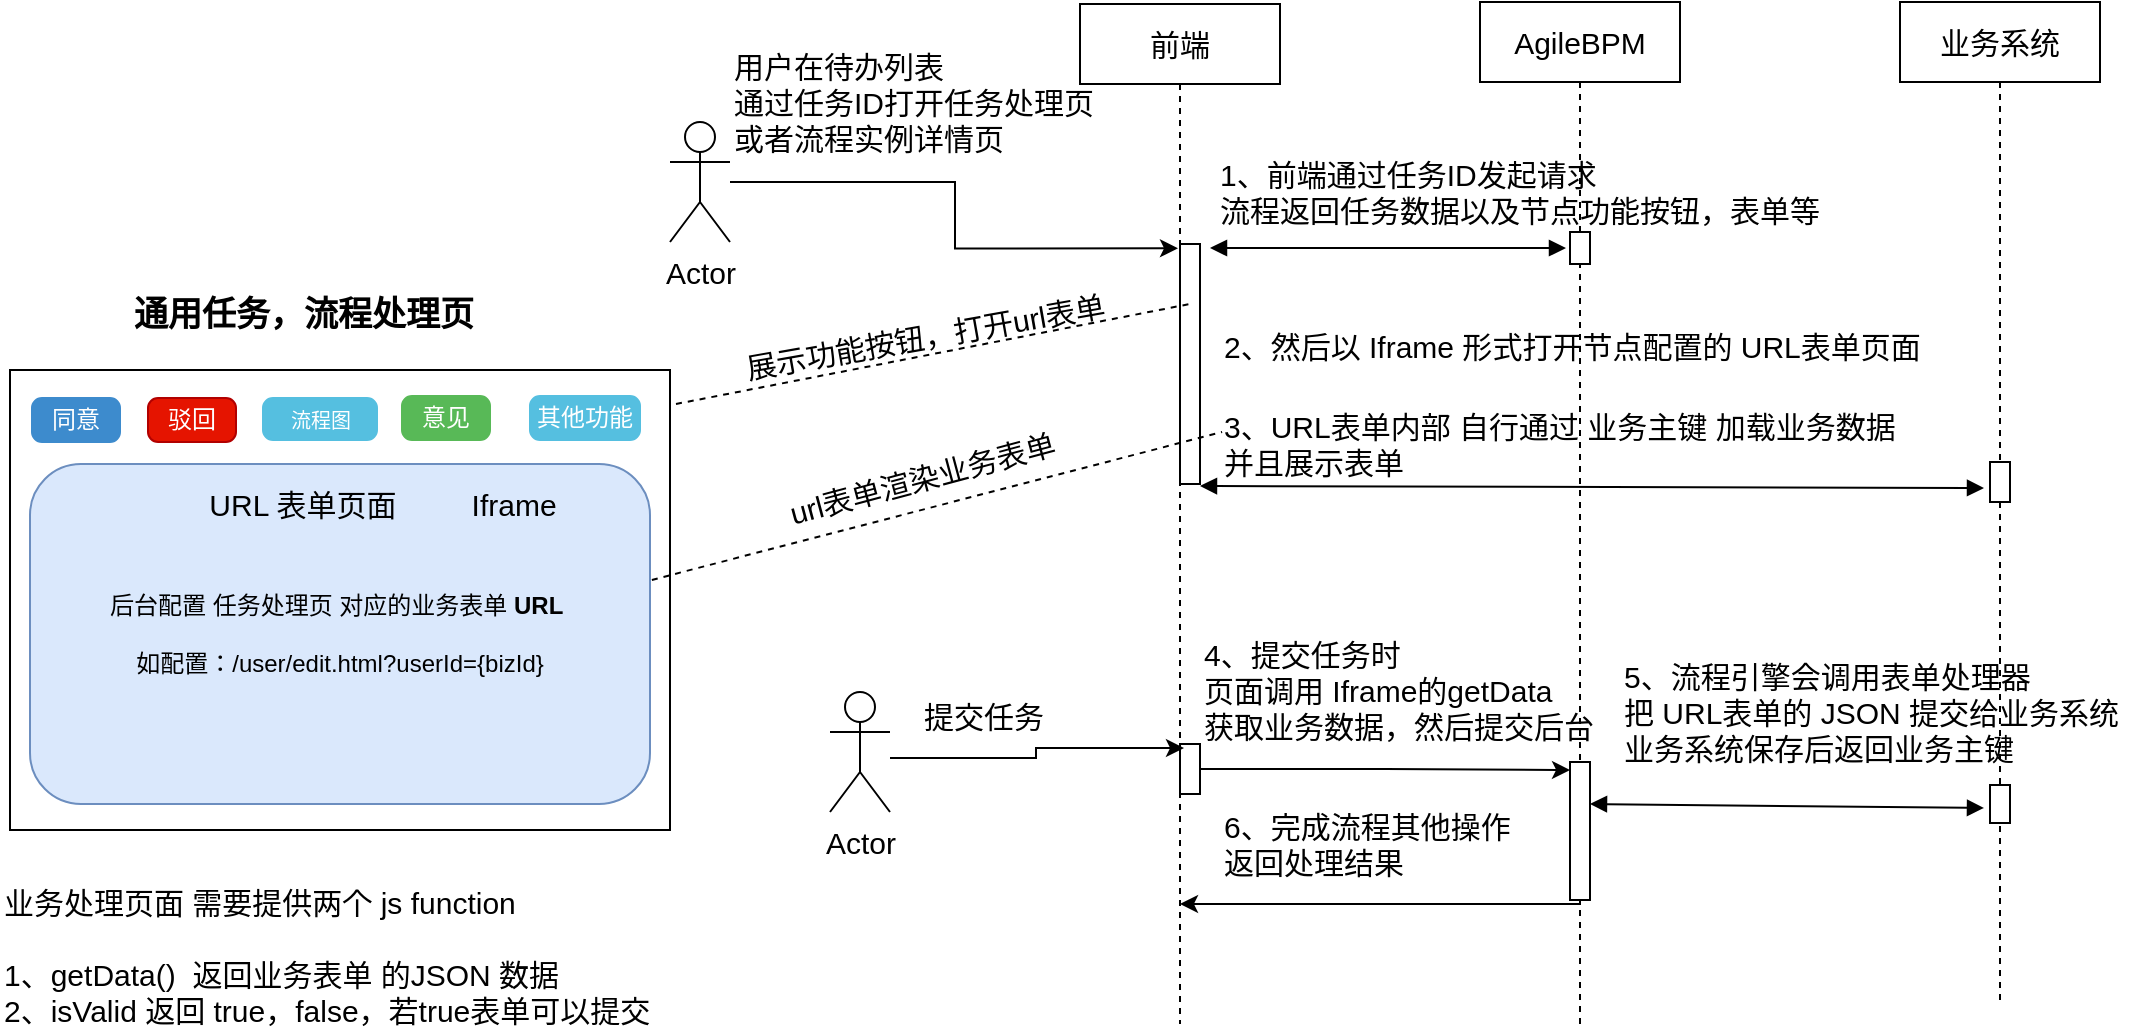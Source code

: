<mxfile version="11.0.7" type="github"><diagram name="Page-1" id="e7e014a7-5840-1c2e-5031-d8a46d1fe8dd"><mxGraphModel dx="1269" dy="705" grid="1" gridSize="10" guides="1" tooltips="1" connect="1" arrows="1" fold="1" page="1" pageScale="1" pageWidth="1169" pageHeight="826" background="#ffffff" math="0" shadow="0"><root><mxCell id="0"/><mxCell id="1" parent="0"/><mxCell id="DzRoKbdPC8WEKwd6Y2fY-72" value="1、前端通过任务ID发起请求&lt;br&gt;流程返回任务数据以及节点功能按钮，表单等" style="text;html=1;resizable=0;points=[];autosize=1;align=left;verticalAlign=top;spacingTop=-4;fontSize=15;" vertex="1" parent="1"><mxGeometry x="642.5" y="194" width="320" height="40" as="geometry"/></mxCell><mxCell id="DzRoKbdPC8WEKwd6Y2fY-42" value="" style="rounded=0;whiteSpace=wrap;html=1;" vertex="1" parent="1"><mxGeometry x="40" y="303" width="330" height="230" as="geometry"/></mxCell><mxCell id="DzRoKbdPC8WEKwd6Y2fY-43" value="&lt;b&gt;&lt;font style=&quot;font-size: 17px&quot;&gt;通用任务，流程处理页&lt;/font&gt;&lt;/b&gt;" style="text;html=1;resizable=0;points=[];autosize=1;align=left;verticalAlign=top;spacingTop=-4;" vertex="1" parent="1"><mxGeometry x="100" y="263" width="190" height="20" as="geometry"/></mxCell><mxCell id="DzRoKbdPC8WEKwd6Y2fY-45" value="后台配置 任务处理页 对应的业务表单&lt;b&gt; URL&amp;nbsp;&lt;/b&gt;&lt;br&gt;&lt;br&gt;如配置：/user/edit.html?userId={bizId}" style="rounded=1;whiteSpace=wrap;html=1;fillColor=#dae8fc;strokeColor=#6c8ebf;" vertex="1" parent="1"><mxGeometry x="50" y="350" width="310" height="170" as="geometry"/></mxCell><mxCell id="DzRoKbdPC8WEKwd6Y2fY-52" value="业务处理页面 需要提供两个 js function&lt;br style=&quot;font-size: 15px;&quot;&gt;&lt;br style=&quot;font-size: 15px;&quot;&gt;1、getData()&amp;nbsp; 返回业务表单 的JSON 数据&lt;br style=&quot;font-size: 15px;&quot;&gt;2、isValid 返回 true，false，若true表单可以提交" style="text;html=1;resizable=0;points=[];autosize=1;align=left;verticalAlign=middle;spacingTop=-4;fontSize=15;" vertex="1" parent="1"><mxGeometry x="35" y="568" width="270" height="60" as="geometry"/></mxCell><mxCell id="DzRoKbdPC8WEKwd6Y2fY-61" value="" style="group" vertex="1" connectable="0" parent="1"><mxGeometry x="51" y="315" width="304" height="24" as="geometry"/></mxCell><mxCell id="DzRoKbdPC8WEKwd6Y2fY-54" value="其他功能" style="html=1;shadow=0;dashed=0;shape=mxgraph.bootstrap.rrect;rSize=5;fillColor=#55BFE0;align=center;strokeColor=#55BFE0;fontColor=#ffffff;fontSize=12;whiteSpace=wrap;" vertex="1" parent="DzRoKbdPC8WEKwd6Y2fY-61"><mxGeometry x="249" y="1" width="55" height="22" as="geometry"/></mxCell><mxCell id="DzRoKbdPC8WEKwd6Y2fY-56" value="驳回" style="html=1;shadow=0;dashed=0;shape=mxgraph.bootstrap.rrect;rSize=5;fillColor=#e51400;align=center;strokeColor=#B20000;fontColor=#ffffff;fontSize=12;whiteSpace=wrap;" vertex="1" parent="DzRoKbdPC8WEKwd6Y2fY-61"><mxGeometry x="58" y="2" width="44" height="22" as="geometry"/></mxCell><mxCell id="DzRoKbdPC8WEKwd6Y2fY-57" value="意见" style="html=1;shadow=0;dashed=0;shape=mxgraph.bootstrap.rrect;rSize=5;fillColor=#58B957;align=center;strokeColor=#58B957;fontColor=#ffffff;fontSize=12;whiteSpace=wrap;" vertex="1" parent="DzRoKbdPC8WEKwd6Y2fY-61"><mxGeometry x="185" y="1" width="44" height="22" as="geometry"/></mxCell><mxCell id="DzRoKbdPC8WEKwd6Y2fY-58" value="流程图" style="html=1;shadow=0;dashed=0;shape=mxgraph.bootstrap.rrect;rSize=5;fillColor=#55BFE0;align=center;strokeColor=#55BFE0;fontColor=#ffffff;fontSize=10;whiteSpace=wrap;" vertex="1" parent="DzRoKbdPC8WEKwd6Y2fY-61"><mxGeometry x="115.5" y="2" width="57" height="21" as="geometry"/></mxCell><mxCell id="DzRoKbdPC8WEKwd6Y2fY-60" value="同意" style="html=1;shadow=0;dashed=0;shape=mxgraph.bootstrap.rrect;rSize=5;fillColor=#3D8BCD;align=center;strokeColor=#3D8BCD;fontColor=#ffffff;fontSize=12;whiteSpace=wrap;" vertex="1" parent="DzRoKbdPC8WEKwd6Y2fY-61"><mxGeometry y="2" width="44" height="22" as="geometry"/></mxCell><mxCell id="DzRoKbdPC8WEKwd6Y2fY-62" value="URL 表单页面&amp;nbsp; &amp;nbsp; &amp;nbsp; &amp;nbsp; &amp;nbsp;Iframe" style="text;html=1;strokeColor=none;fillColor=none;align=center;verticalAlign=middle;whiteSpace=wrap;rounded=0;fontSize=15;" vertex="1" parent="1"><mxGeometry x="133" y="360" width="187" height="20" as="geometry"/></mxCell><mxCell id="DzRoKbdPC8WEKwd6Y2fY-63" value="前端" style="shape=umlLifeline;perimeter=lifelinePerimeter;whiteSpace=wrap;html=1;container=1;collapsible=0;recursiveResize=0;outlineConnect=0;fontSize=15;" vertex="1" parent="1"><mxGeometry x="575" y="120" width="100" height="510" as="geometry"/></mxCell><mxCell id="DzRoKbdPC8WEKwd6Y2fY-77" value="" style="html=1;points=[];perimeter=orthogonalPerimeter;fontSize=15;" vertex="1" parent="DzRoKbdPC8WEKwd6Y2fY-63"><mxGeometry x="50" y="120" width="10" height="120" as="geometry"/></mxCell><mxCell id="DzRoKbdPC8WEKwd6Y2fY-84" value="" style="endArrow=block;startArrow=block;endFill=1;startFill=1;html=1;fontSize=15;entryX=-0.3;entryY=0.65;entryDx=0;entryDy=0;entryPerimeter=0;" edge="1" parent="DzRoKbdPC8WEKwd6Y2fY-63" target="DzRoKbdPC8WEKwd6Y2fY-119"><mxGeometry width="160" relative="1" as="geometry"><mxPoint x="60" y="241" as="sourcePoint"/><mxPoint x="220" y="241" as="targetPoint"/></mxGeometry></mxCell><mxCell id="DzRoKbdPC8WEKwd6Y2fY-92" value="" style="html=1;points=[];perimeter=orthogonalPerimeter;fontSize=15;" vertex="1" parent="DzRoKbdPC8WEKwd6Y2fY-63"><mxGeometry x="50" y="370" width="10" height="25" as="geometry"/></mxCell><mxCell id="DzRoKbdPC8WEKwd6Y2fY-102" value="" style="endArrow=block;startArrow=block;endFill=1;startFill=1;html=1;fontSize=15;" edge="1" parent="DzRoKbdPC8WEKwd6Y2fY-63"><mxGeometry width="160" relative="1" as="geometry"><mxPoint x="65" y="122" as="sourcePoint"/><mxPoint x="243" y="122" as="targetPoint"/></mxGeometry></mxCell><mxCell id="DzRoKbdPC8WEKwd6Y2fY-64" value="AgileBPM" style="shape=umlLifeline;perimeter=lifelinePerimeter;whiteSpace=wrap;html=1;container=1;collapsible=0;recursiveResize=0;outlineConnect=0;fontSize=15;" vertex="1" parent="1"><mxGeometry x="775" y="119" width="100" height="511" as="geometry"/></mxCell><mxCell id="DzRoKbdPC8WEKwd6Y2fY-73" value="" style="html=1;points=[];perimeter=orthogonalPerimeter;fontSize=15;" vertex="1" parent="DzRoKbdPC8WEKwd6Y2fY-64"><mxGeometry x="45" y="115" width="10" height="16" as="geometry"/></mxCell><mxCell id="DzRoKbdPC8WEKwd6Y2fY-95" value="" style="html=1;points=[];perimeter=orthogonalPerimeter;fontSize=15;" vertex="1" parent="DzRoKbdPC8WEKwd6Y2fY-64"><mxGeometry x="45" y="380" width="10" height="69" as="geometry"/></mxCell><mxCell id="DzRoKbdPC8WEKwd6Y2fY-120" value="" style="endArrow=block;startArrow=block;endFill=1;startFill=1;html=1;fontSize=15;entryX=-0.3;entryY=0.605;entryDx=0;entryDy=0;entryPerimeter=0;" edge="1" parent="DzRoKbdPC8WEKwd6Y2fY-64" target="DzRoKbdPC8WEKwd6Y2fY-118"><mxGeometry width="160" relative="1" as="geometry"><mxPoint x="55" y="401" as="sourcePoint"/><mxPoint x="215" y="401" as="targetPoint"/></mxGeometry></mxCell><mxCell id="DzRoKbdPC8WEKwd6Y2fY-65" value="业务系统" style="shape=umlLifeline;perimeter=lifelinePerimeter;whiteSpace=wrap;html=1;container=1;collapsible=0;recursiveResize=0;outlineConnect=0;fontSize=15;" vertex="1" parent="1"><mxGeometry x="985" y="119" width="100" height="501" as="geometry"/></mxCell><mxCell id="DzRoKbdPC8WEKwd6Y2fY-118" value="" style="html=1;points=[];perimeter=orthogonalPerimeter;fontSize=15;" vertex="1" parent="DzRoKbdPC8WEKwd6Y2fY-65"><mxGeometry x="45" y="391.5" width="10" height="19" as="geometry"/></mxCell><mxCell id="DzRoKbdPC8WEKwd6Y2fY-119" value="" style="html=1;points=[];perimeter=orthogonalPerimeter;fontSize=15;" vertex="1" parent="DzRoKbdPC8WEKwd6Y2fY-65"><mxGeometry x="45" y="230" width="10" height="20" as="geometry"/></mxCell><mxCell id="DzRoKbdPC8WEKwd6Y2fY-103" style="edgeStyle=orthogonalEdgeStyle;rounded=0;orthogonalLoop=1;jettySize=auto;html=1;entryX=-0.1;entryY=0.018;entryDx=0;entryDy=0;entryPerimeter=0;fontSize=15;" edge="1" parent="1" source="DzRoKbdPC8WEKwd6Y2fY-66" target="DzRoKbdPC8WEKwd6Y2fY-77"><mxGeometry relative="1" as="geometry"/></mxCell><mxCell id="DzRoKbdPC8WEKwd6Y2fY-66" value="Actor" style="shape=umlActor;verticalLabelPosition=bottom;labelBackgroundColor=#ffffff;verticalAlign=top;html=1;fontSize=15;" vertex="1" parent="1"><mxGeometry x="370" y="179" width="30" height="60" as="geometry"/></mxCell><mxCell id="DzRoKbdPC8WEKwd6Y2fY-68" value="用户在待办列表&lt;br&gt;通过任务ID打开任务处理页&lt;br&gt;或者流程实例详情页" style="text;html=1;resizable=0;points=[];autosize=1;align=left;verticalAlign=top;spacingTop=-4;fontSize=15;" vertex="1" parent="1"><mxGeometry x="400" y="140" width="200" height="60" as="geometry"/></mxCell><mxCell id="DzRoKbdPC8WEKwd6Y2fY-81" value="3、URL表单内部 自行通过 业务主键 加载业务数据&lt;br&gt;并且展示表单" style="text;html=1;resizable=0;points=[];autosize=1;align=left;verticalAlign=top;spacingTop=-4;fontSize=15;" vertex="1" parent="1"><mxGeometry x="645" y="320" width="350" height="40" as="geometry"/></mxCell><mxCell id="DzRoKbdPC8WEKwd6Y2fY-122" style="edgeStyle=orthogonalEdgeStyle;rounded=0;orthogonalLoop=1;jettySize=auto;html=1;entryX=0.2;entryY=0.08;entryDx=0;entryDy=0;entryPerimeter=0;fontSize=15;" edge="1" parent="1" source="DzRoKbdPC8WEKwd6Y2fY-85" target="DzRoKbdPC8WEKwd6Y2fY-92"><mxGeometry relative="1" as="geometry"><Array as="points"><mxPoint x="553" y="497"/><mxPoint x="553" y="492"/></Array></mxGeometry></mxCell><mxCell id="DzRoKbdPC8WEKwd6Y2fY-85" value="Actor" style="shape=umlActor;verticalLabelPosition=bottom;labelBackgroundColor=#ffffff;verticalAlign=top;html=1;fontSize=15;" vertex="1" parent="1"><mxGeometry x="450" y="464" width="30" height="60" as="geometry"/></mxCell><mxCell id="DzRoKbdPC8WEKwd6Y2fY-91" value="提交任务" style="text;html=1;resizable=0;points=[];autosize=1;align=left;verticalAlign=top;spacingTop=-4;fontSize=15;" vertex="1" parent="1"><mxGeometry x="495" y="465" width="80" height="20" as="geometry"/></mxCell><mxCell id="DzRoKbdPC8WEKwd6Y2fY-93" style="edgeStyle=orthogonalEdgeStyle;rounded=0;orthogonalLoop=1;jettySize=auto;html=1;fontSize=15;entryX=0;entryY=0.058;entryDx=0;entryDy=0;entryPerimeter=0;" edge="1" parent="1" source="DzRoKbdPC8WEKwd6Y2fY-92" target="DzRoKbdPC8WEKwd6Y2fY-95"><mxGeometry relative="1" as="geometry"><mxPoint x="810" y="503" as="targetPoint"/><Array as="points"/></mxGeometry></mxCell><mxCell id="DzRoKbdPC8WEKwd6Y2fY-94" value="4、提交任务时&lt;br&gt;页面调用 Iframe的getData&lt;br&gt;获取业务数据，然后提交后台" style="text;html=1;resizable=0;points=[];autosize=1;align=left;verticalAlign=top;spacingTop=-4;fontSize=15;" vertex="1" parent="1"><mxGeometry x="635" y="434" width="210" height="60" as="geometry"/></mxCell><mxCell id="DzRoKbdPC8WEKwd6Y2fY-98" value="5、流程引擎会调用表单处理器&lt;br&gt;把 URL表单的 JSON 提交给业务系统&lt;br&gt;业务系统保存后返回业务主键" style="text;html=1;resizable=0;points=[];autosize=1;align=left;verticalAlign=top;spacingTop=-4;fontSize=15;" vertex="1" parent="1"><mxGeometry x="845" y="445" width="260" height="60" as="geometry"/></mxCell><mxCell id="DzRoKbdPC8WEKwd6Y2fY-99" style="edgeStyle=orthogonalEdgeStyle;rounded=0;orthogonalLoop=1;jettySize=auto;html=1;fontSize=15;" edge="1" parent="1" source="DzRoKbdPC8WEKwd6Y2fY-95" target="DzRoKbdPC8WEKwd6Y2fY-63"><mxGeometry relative="1" as="geometry"><Array as="points"><mxPoint x="825" y="570"/></Array></mxGeometry></mxCell><mxCell id="DzRoKbdPC8WEKwd6Y2fY-100" value="6、完成流程其他操作&lt;br&gt;返回处理结果" style="text;html=1;resizable=0;points=[];autosize=1;align=left;verticalAlign=top;spacingTop=-4;fontSize=15;" vertex="1" parent="1"><mxGeometry x="645" y="520" width="160" height="40" as="geometry"/></mxCell><mxCell id="DzRoKbdPC8WEKwd6Y2fY-104" value="2、然后以 Iframe 形式打开节点配置的 URL表单页面" style="text;html=1;resizable=0;points=[];autosize=1;align=left;verticalAlign=top;spacingTop=-4;fontSize=15;" vertex="1" parent="1"><mxGeometry x="645" y="280" width="360" height="20" as="geometry"/></mxCell><mxCell id="DzRoKbdPC8WEKwd6Y2fY-112" value="" style="endArrow=none;dashed=1;html=1;fontSize=15;" edge="1" parent="1"><mxGeometry width="50" height="50" relative="1" as="geometry"><mxPoint x="373" y="320" as="sourcePoint"/><mxPoint x="630" y="270" as="targetPoint"/></mxGeometry></mxCell><mxCell id="DzRoKbdPC8WEKwd6Y2fY-113" value="展示功能按钮，打开url表单" style="text;html=1;resizable=0;points=[];autosize=1;align=left;verticalAlign=top;spacingTop=-4;fontSize=15;rotation=-10;" vertex="1" parent="1"><mxGeometry x="405" y="274" width="200" height="20" as="geometry"/></mxCell><mxCell id="DzRoKbdPC8WEKwd6Y2fY-114" value="" style="endArrow=none;dashed=1;html=1;fontSize=15;entryX=0.003;entryY=0.35;entryDx=0;entryDy=0;entryPerimeter=0;exitX=1.003;exitY=0.341;exitDx=0;exitDy=0;exitPerimeter=0;" edge="1" parent="1" source="DzRoKbdPC8WEKwd6Y2fY-45" target="DzRoKbdPC8WEKwd6Y2fY-81"><mxGeometry width="50" height="50" relative="1" as="geometry"><mxPoint x="400" y="400" as="sourcePoint"/><mxPoint x="450" y="350" as="targetPoint"/></mxGeometry></mxCell><mxCell id="DzRoKbdPC8WEKwd6Y2fY-115" value="url表单渲染业务表单" style="text;html=1;resizable=0;points=[];autosize=1;align=left;verticalAlign=top;spacingTop=-4;fontSize=15;rotation=-15;" vertex="1" parent="1"><mxGeometry x="425" y="344.5" width="150" height="20" as="geometry"/></mxCell></root></mxGraphModel></diagram></mxfile>
